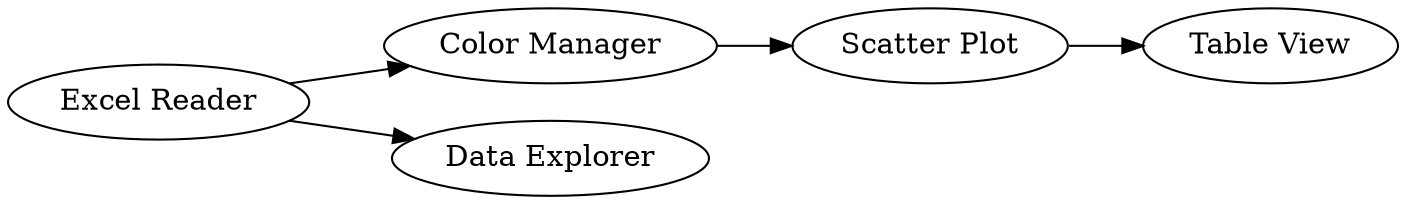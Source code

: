 digraph {
	6 -> 3
	6 -> 2
	3 -> 4
	4 -> 5
	5 [label="Table View"]
	4 [label="Scatter Plot"]
	6 [label="Excel Reader"]
	3 [label="Color Manager"]
	2 [label="Data Explorer"]
	rankdir=LR
}
